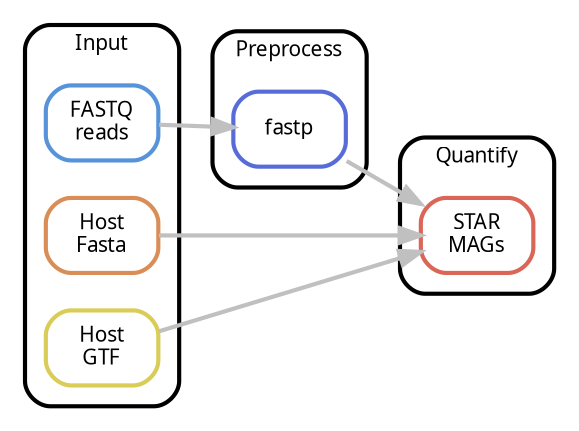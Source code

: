 digraph ht_quant {
    // newrank=true;
    rankdir=LR;
    graph[bgcolor=white, margin=0, compount=true];
    node[shape=box, style=rounded, fontname=sans, fontsize=10, penwidth=2];
    edge[penwidth=2, color=grey];

    subgraph cluster_0 {
        label = "Input";
        shape=box; style=rounded; fontname=sans; fontsize=10; penwidth=2; margin=10;
        reads      [label = "FASTQ\nreads", color = "0.59 0.6 0.85", style="rounded"];
        host_fasta [label = "Host\nFasta", color = "0.07 0.6 0.85", style="rounded"];
	    host_gtf   [label = "Host\nGTF", color = "0.15 0.6 0.85", style="rounded"];
    }

    subgraph cluster_1 {
        label = "Preprocess";
        shape=box; style=rounded; fontname=sans; fontsize=10; penwidth=2; margin=10;
        fastp        [label = "fastp", color = "0.64 0.6 0.85", style="rounded"];
    }

    subgraph cluster_2 {
        label = "Quantify";
        shape=box; style=rounded; fontname=sans; fontsize=10; penwidth=2; margin=10;
        star [label = "STAR\nMAGs", color = "0.02 0.6 0.85", style="rounded"];
    }

    reads -> fastp
    host_fasta -> star
    host_gtf -> star
    fastp -> star

}
